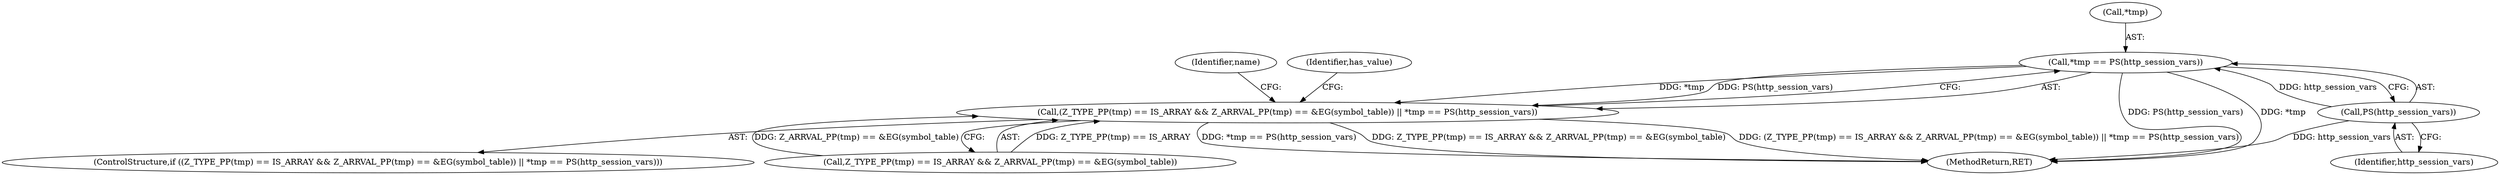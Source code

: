 digraph "0_php_3798eb6fd5dddb211b01d41495072fd9858d4e32_0@pointer" {
"1000196" [label="(Call,*tmp == PS(http_session_vars))"];
"1000199" [label="(Call,PS(http_session_vars))"];
"1000184" [label="(Call,(Z_TYPE_PP(tmp) == IS_ARRAY && Z_ARRVAL_PP(tmp) == &EG(symbol_table)) || *tmp == PS(http_session_vars))"];
"1000231" [label="(MethodReturn,RET)"];
"1000203" [label="(Identifier,name)"];
"1000184" [label="(Call,(Z_TYPE_PP(tmp) == IS_ARRAY && Z_ARRVAL_PP(tmp) == &EG(symbol_table)) || *tmp == PS(http_session_vars))"];
"1000185" [label="(Call,Z_TYPE_PP(tmp) == IS_ARRAY && Z_ARRVAL_PP(tmp) == &EG(symbol_table))"];
"1000206" [label="(Identifier,has_value)"];
"1000196" [label="(Call,*tmp == PS(http_session_vars))"];
"1000183" [label="(ControlStructure,if ((Z_TYPE_PP(tmp) == IS_ARRAY && Z_ARRVAL_PP(tmp) == &EG(symbol_table)) || *tmp == PS(http_session_vars)))"];
"1000200" [label="(Identifier,http_session_vars)"];
"1000197" [label="(Call,*tmp)"];
"1000199" [label="(Call,PS(http_session_vars))"];
"1000196" -> "1000184"  [label="AST: "];
"1000196" -> "1000199"  [label="CFG: "];
"1000197" -> "1000196"  [label="AST: "];
"1000199" -> "1000196"  [label="AST: "];
"1000184" -> "1000196"  [label="CFG: "];
"1000196" -> "1000231"  [label="DDG: *tmp"];
"1000196" -> "1000231"  [label="DDG: PS(http_session_vars)"];
"1000196" -> "1000184"  [label="DDG: *tmp"];
"1000196" -> "1000184"  [label="DDG: PS(http_session_vars)"];
"1000199" -> "1000196"  [label="DDG: http_session_vars"];
"1000199" -> "1000200"  [label="CFG: "];
"1000200" -> "1000199"  [label="AST: "];
"1000199" -> "1000231"  [label="DDG: http_session_vars"];
"1000184" -> "1000183"  [label="AST: "];
"1000184" -> "1000185"  [label="CFG: "];
"1000185" -> "1000184"  [label="AST: "];
"1000203" -> "1000184"  [label="CFG: "];
"1000206" -> "1000184"  [label="CFG: "];
"1000184" -> "1000231"  [label="DDG: Z_TYPE_PP(tmp) == IS_ARRAY && Z_ARRVAL_PP(tmp) == &EG(symbol_table)"];
"1000184" -> "1000231"  [label="DDG: (Z_TYPE_PP(tmp) == IS_ARRAY && Z_ARRVAL_PP(tmp) == &EG(symbol_table)) || *tmp == PS(http_session_vars)"];
"1000184" -> "1000231"  [label="DDG: *tmp == PS(http_session_vars)"];
"1000185" -> "1000184"  [label="DDG: Z_TYPE_PP(tmp) == IS_ARRAY"];
"1000185" -> "1000184"  [label="DDG: Z_ARRVAL_PP(tmp) == &EG(symbol_table)"];
}

